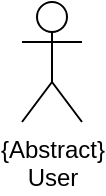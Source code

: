<mxfile version="12.3.9" type="github" pages="1"><diagram id="cp_l7d0tqcxtrVFBOv38" name="Page-1"><mxGraphModel dx="768" dy="374" grid="1" gridSize="10" guides="1" tooltips="1" connect="1" arrows="1" fold="1" page="1" pageScale="1" pageWidth="850" pageHeight="1100" math="0" shadow="0"><root><mxCell id="0"/><mxCell id="1" parent="0"/><mxCell id="t7poKcUW6bX4nQIA9RdR-1" value="{Abstract}&lt;br&gt;User" style="shape=umlActor;verticalLabelPosition=bottom;labelBackgroundColor=#ffffff;verticalAlign=top;html=1;outlineConnect=0;" vertex="1" parent="1"><mxGeometry x="70" y="100" width="30" height="60" as="geometry"/></mxCell></root></mxGraphModel></diagram></mxfile>